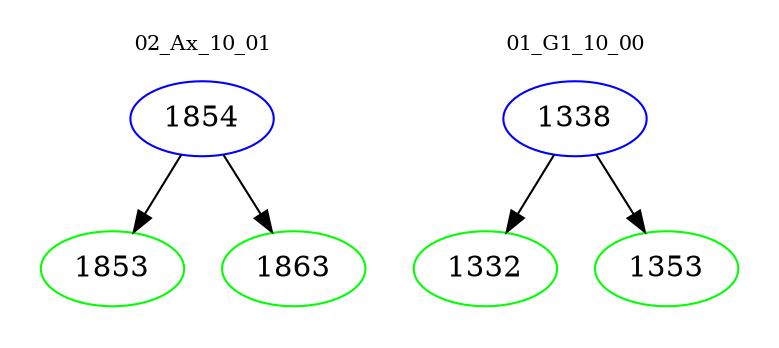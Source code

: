 digraph{
subgraph cluster_0 {
color = white
label = "02_Ax_10_01";
fontsize=10;
T0_1854 [label="1854", color="blue"]
T0_1854 -> T0_1853 [color="black"]
T0_1853 [label="1853", color="green"]
T0_1854 -> T0_1863 [color="black"]
T0_1863 [label="1863", color="green"]
}
subgraph cluster_1 {
color = white
label = "01_G1_10_00";
fontsize=10;
T1_1338 [label="1338", color="blue"]
T1_1338 -> T1_1332 [color="black"]
T1_1332 [label="1332", color="green"]
T1_1338 -> T1_1353 [color="black"]
T1_1353 [label="1353", color="green"]
}
}
